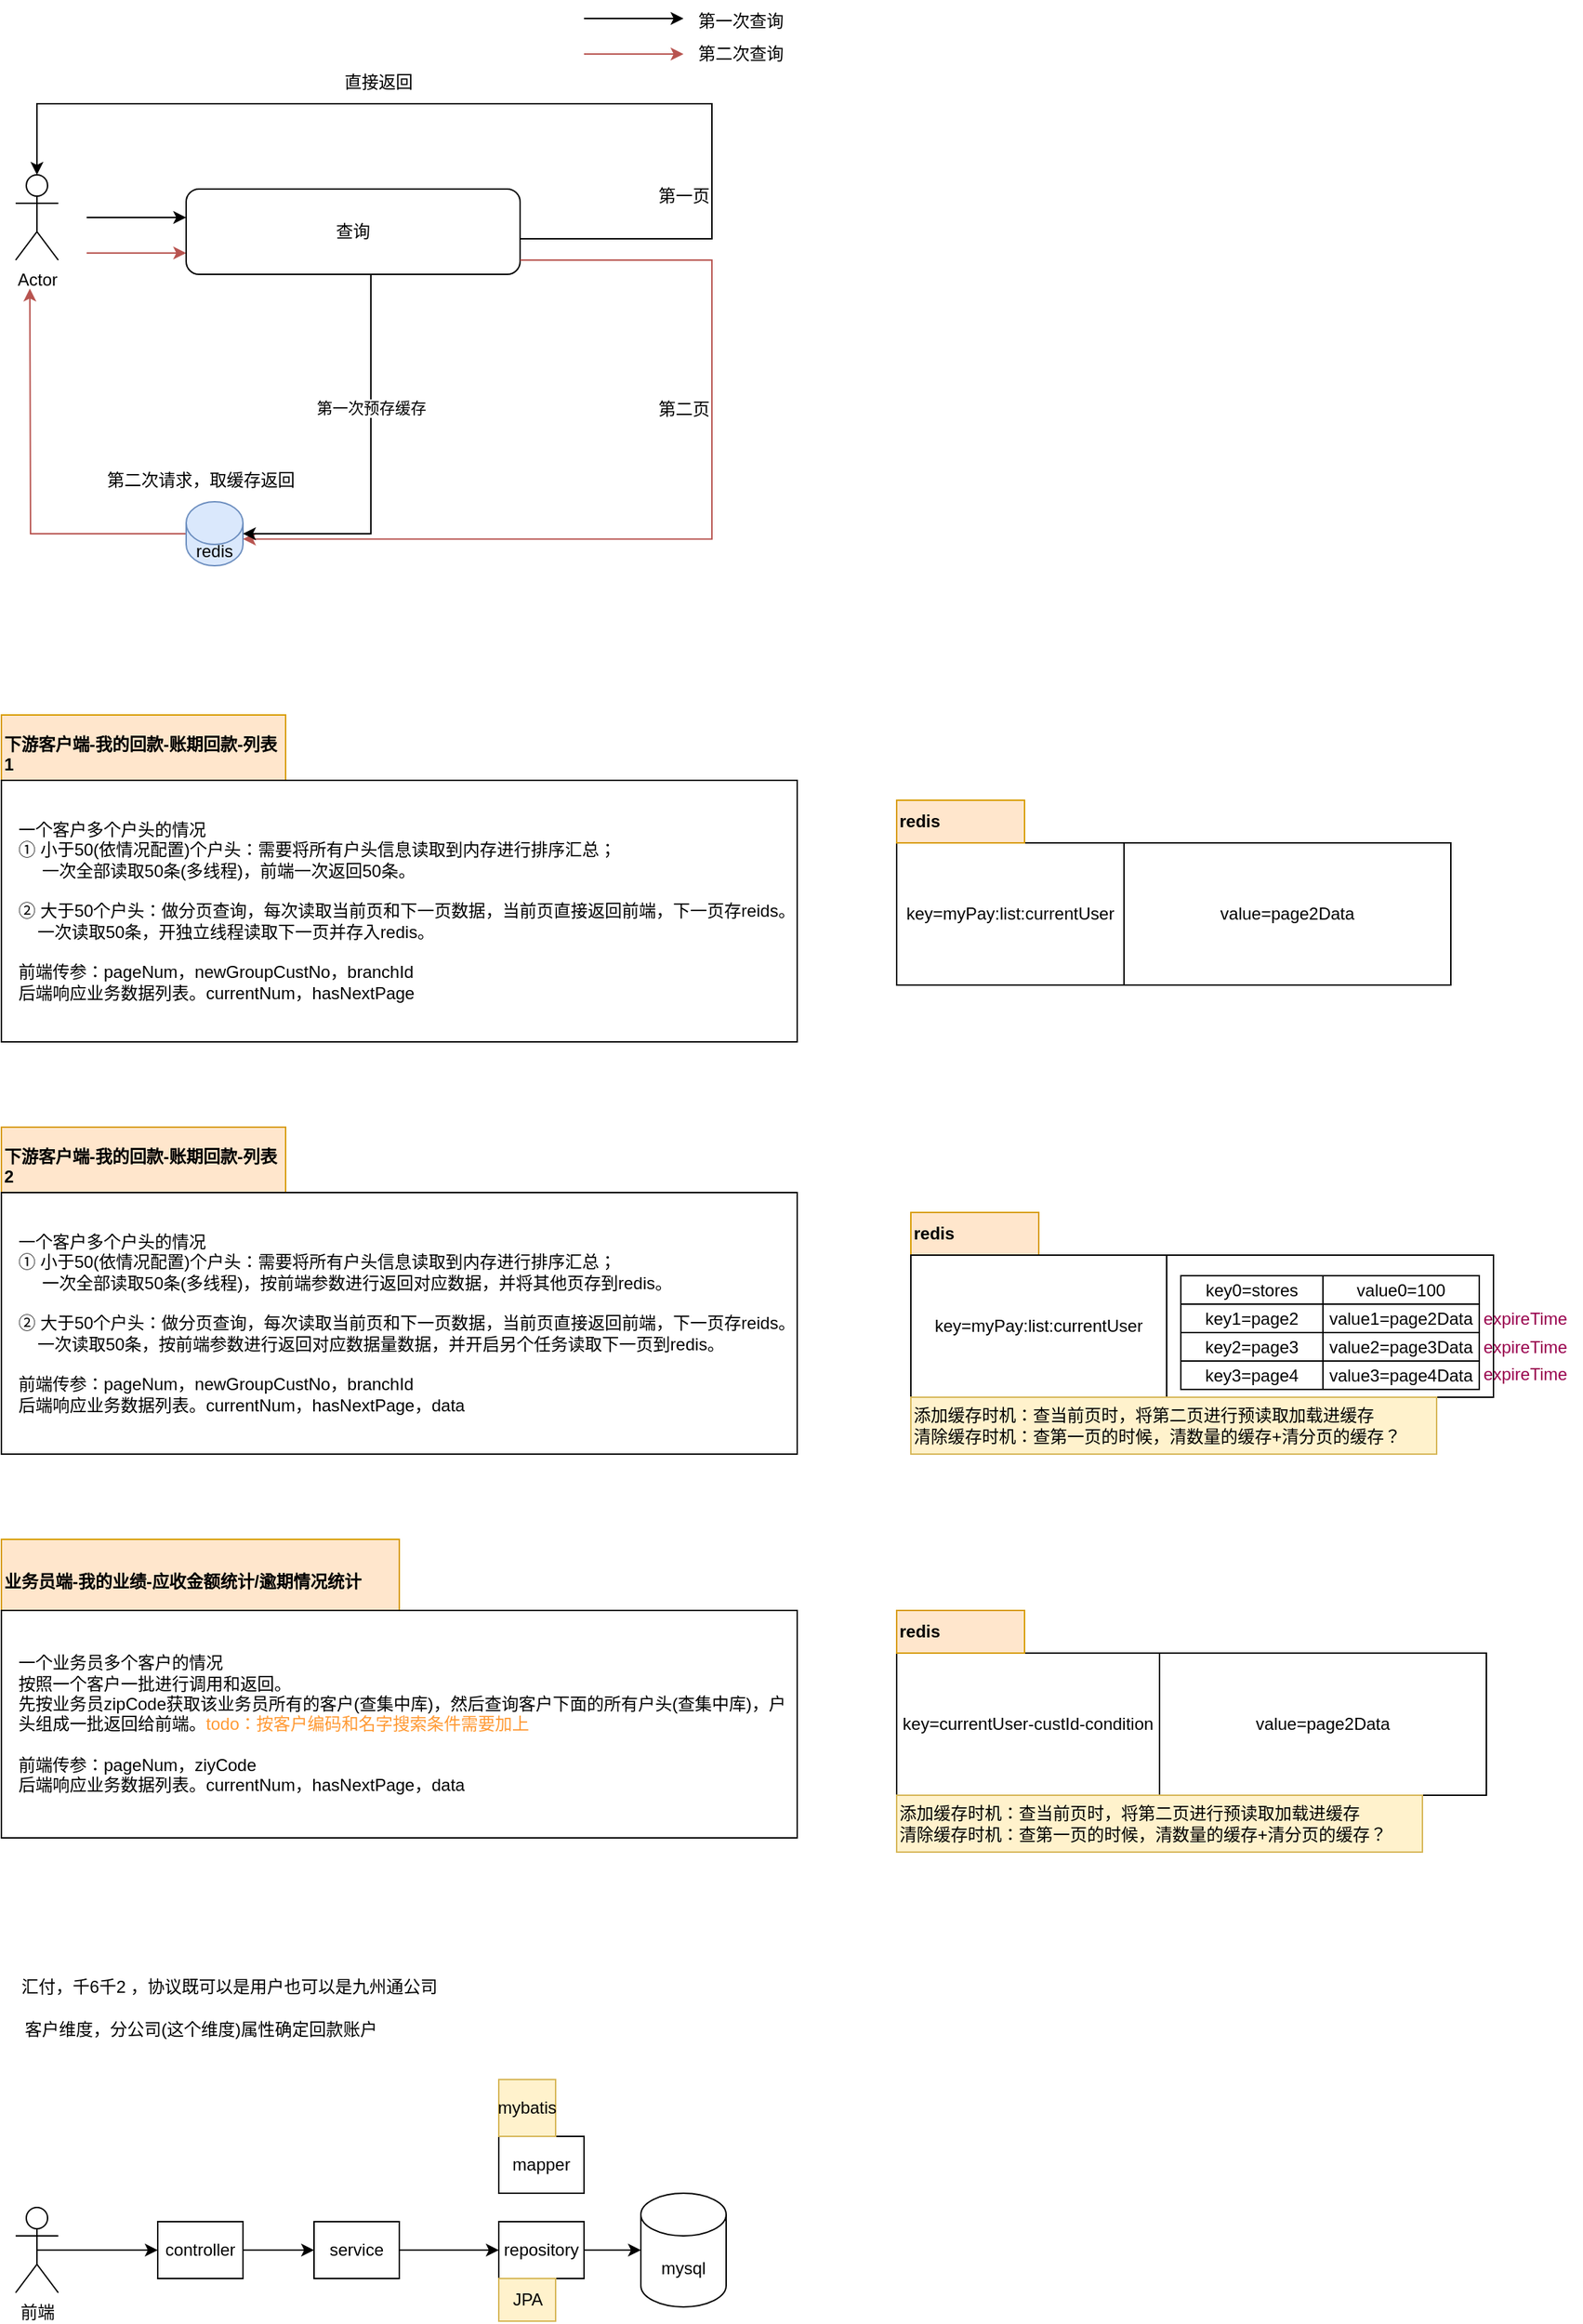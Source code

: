 <mxfile version="22.1.16" type="github">
  <diagram name="第 1 页" id="prlNxFJ4VGk4BH8smg3V">
    <mxGraphModel dx="1165" dy="589" grid="1" gridSize="10" guides="1" tooltips="1" connect="1" arrows="1" fold="1" page="1" pageScale="1" pageWidth="827" pageHeight="1169" math="0" shadow="0">
      <root>
        <mxCell id="0" />
        <mxCell id="1" parent="0" />
        <mxCell id="gqGO8S_ijtVeU8LpyEHo-76" value="&lt;b&gt;redis&lt;/b&gt;" style="rounded=0;whiteSpace=wrap;html=1;align=left;fillColor=#ffe6cc;strokeColor=#d79b00;" vertex="1" parent="1">
          <mxGeometry x="660" y="1030" width="90" height="30" as="geometry" />
        </mxCell>
        <mxCell id="gqGO8S_ijtVeU8LpyEHo-1" value="Actor" style="shape=umlActor;verticalLabelPosition=bottom;verticalAlign=top;html=1;outlineConnect=0;" vertex="1" parent="1">
          <mxGeometry x="30" y="300" width="30" height="60" as="geometry" />
        </mxCell>
        <mxCell id="gqGO8S_ijtVeU8LpyEHo-2" value="" style="endArrow=classic;html=1;rounded=0;" edge="1" parent="1">
          <mxGeometry width="50" height="50" relative="1" as="geometry">
            <mxPoint x="80" y="330" as="sourcePoint" />
            <mxPoint x="150" y="330" as="targetPoint" />
          </mxGeometry>
        </mxCell>
        <mxCell id="gqGO8S_ijtVeU8LpyEHo-3" value="第一页" style="text;html=1;align=center;verticalAlign=middle;resizable=0;points=[];autosize=1;strokeColor=none;fillColor=none;" vertex="1" parent="1">
          <mxGeometry x="470" y="300" width="60" height="30" as="geometry" />
        </mxCell>
        <mxCell id="gqGO8S_ijtVeU8LpyEHo-4" style="edgeStyle=orthogonalEdgeStyle;rounded=0;orthogonalLoop=1;jettySize=auto;html=1;fillColor=#f8cecc;strokeColor=#b85450;" edge="1" parent="1" source="gqGO8S_ijtVeU8LpyEHo-5">
          <mxGeometry relative="1" as="geometry">
            <mxPoint x="40" y="380" as="targetPoint" />
          </mxGeometry>
        </mxCell>
        <mxCell id="gqGO8S_ijtVeU8LpyEHo-5" value="redis" style="shape=cylinder3;whiteSpace=wrap;html=1;boundedLbl=1;backgroundOutline=1;size=15;fillColor=#dae8fc;strokeColor=#6c8ebf;" vertex="1" parent="1">
          <mxGeometry x="150" y="530" width="40" height="45" as="geometry" />
        </mxCell>
        <mxCell id="gqGO8S_ijtVeU8LpyEHo-7" value="直接返回" style="text;html=1;align=center;verticalAlign=middle;resizable=0;points=[];autosize=1;strokeColor=none;fillColor=none;" vertex="1" parent="1">
          <mxGeometry x="250" y="220" width="70" height="30" as="geometry" />
        </mxCell>
        <mxCell id="gqGO8S_ijtVeU8LpyEHo-8" value="第二次请求，取缓存返回" style="text;html=1;align=center;verticalAlign=middle;resizable=0;points=[];autosize=1;strokeColor=none;fillColor=none;" vertex="1" parent="1">
          <mxGeometry x="80" y="500" width="160" height="30" as="geometry" />
        </mxCell>
        <mxCell id="gqGO8S_ijtVeU8LpyEHo-9" style="edgeStyle=orthogonalEdgeStyle;rounded=0;orthogonalLoop=1;jettySize=auto;html=1;fillColor=#f8cecc;strokeColor=#b85450;" edge="1" parent="1">
          <mxGeometry relative="1" as="geometry">
            <mxPoint x="80" y="355" as="sourcePoint" />
            <mxPoint x="150" y="355" as="targetPoint" />
            <Array as="points">
              <mxPoint x="90" y="355" />
              <mxPoint x="90" y="355" />
            </Array>
          </mxGeometry>
        </mxCell>
        <mxCell id="gqGO8S_ijtVeU8LpyEHo-10" value="查询" style="rounded=1;whiteSpace=wrap;html=1;" vertex="1" parent="1">
          <mxGeometry x="150" y="310" width="235" height="60" as="geometry" />
        </mxCell>
        <mxCell id="gqGO8S_ijtVeU8LpyEHo-11" style="edgeStyle=orthogonalEdgeStyle;rounded=0;orthogonalLoop=1;jettySize=auto;html=1;entryX=0.5;entryY=0;entryDx=0;entryDy=0;entryPerimeter=0;" edge="1" parent="1" source="gqGO8S_ijtVeU8LpyEHo-10" target="gqGO8S_ijtVeU8LpyEHo-1">
          <mxGeometry relative="1" as="geometry">
            <mxPoint x="520" y="300" as="targetPoint" />
            <Array as="points">
              <mxPoint x="520" y="345" />
              <mxPoint x="520" y="250" />
              <mxPoint x="45" y="250" />
            </Array>
          </mxGeometry>
        </mxCell>
        <mxCell id="gqGO8S_ijtVeU8LpyEHo-12" style="edgeStyle=orthogonalEdgeStyle;rounded=0;orthogonalLoop=1;jettySize=auto;html=1;entryX=1;entryY=0;entryDx=0;entryDy=26.25;entryPerimeter=0;fillColor=#f8cecc;strokeColor=#b85450;" edge="1" parent="1" source="gqGO8S_ijtVeU8LpyEHo-10" target="gqGO8S_ijtVeU8LpyEHo-5">
          <mxGeometry relative="1" as="geometry">
            <Array as="points">
              <mxPoint x="520" y="360" />
              <mxPoint x="520" y="556" />
            </Array>
          </mxGeometry>
        </mxCell>
        <mxCell id="gqGO8S_ijtVeU8LpyEHo-13" style="edgeStyle=orthogonalEdgeStyle;rounded=0;orthogonalLoop=1;jettySize=auto;html=1;entryX=1;entryY=0.5;entryDx=0;entryDy=0;entryPerimeter=0;" edge="1" parent="1" source="gqGO8S_ijtVeU8LpyEHo-10" target="gqGO8S_ijtVeU8LpyEHo-5">
          <mxGeometry relative="1" as="geometry">
            <Array as="points">
              <mxPoint x="280" y="553" />
            </Array>
          </mxGeometry>
        </mxCell>
        <mxCell id="gqGO8S_ijtVeU8LpyEHo-14" value="第一次预存缓存" style="edgeLabel;html=1;align=center;verticalAlign=middle;resizable=0;points=[];" vertex="1" connectable="0" parent="gqGO8S_ijtVeU8LpyEHo-13">
          <mxGeometry x="-0.312" relative="1" as="geometry">
            <mxPoint as="offset" />
          </mxGeometry>
        </mxCell>
        <mxCell id="gqGO8S_ijtVeU8LpyEHo-15" value="第二页" style="text;html=1;align=center;verticalAlign=middle;resizable=0;points=[];autosize=1;strokeColor=none;fillColor=none;" vertex="1" parent="1">
          <mxGeometry x="470" y="450" width="60" height="30" as="geometry" />
        </mxCell>
        <mxCell id="gqGO8S_ijtVeU8LpyEHo-16" value="" style="endArrow=classic;html=1;rounded=0;" edge="1" parent="1">
          <mxGeometry width="50" height="50" relative="1" as="geometry">
            <mxPoint x="430" y="190" as="sourcePoint" />
            <mxPoint x="500" y="190" as="targetPoint" />
          </mxGeometry>
        </mxCell>
        <mxCell id="gqGO8S_ijtVeU8LpyEHo-17" style="edgeStyle=orthogonalEdgeStyle;rounded=0;orthogonalLoop=1;jettySize=auto;html=1;fillColor=#f8cecc;strokeColor=#b85450;" edge="1" parent="1">
          <mxGeometry relative="1" as="geometry">
            <mxPoint x="440" y="215" as="sourcePoint" />
            <mxPoint x="500" y="215" as="targetPoint" />
            <Array as="points">
              <mxPoint x="430" y="215" />
              <mxPoint x="430" y="215" />
            </Array>
          </mxGeometry>
        </mxCell>
        <mxCell id="gqGO8S_ijtVeU8LpyEHo-18" value="第一次查询" style="text;html=1;align=center;verticalAlign=middle;resizable=0;points=[];autosize=1;strokeColor=none;fillColor=none;" vertex="1" parent="1">
          <mxGeometry x="500" y="177" width="80" height="30" as="geometry" />
        </mxCell>
        <mxCell id="gqGO8S_ijtVeU8LpyEHo-19" value="第二次查询" style="text;html=1;align=center;verticalAlign=middle;resizable=0;points=[];autosize=1;strokeColor=none;fillColor=none;" vertex="1" parent="1">
          <mxGeometry x="500" y="200" width="80" height="30" as="geometry" />
        </mxCell>
        <mxCell id="gqGO8S_ijtVeU8LpyEHo-25" value="" style="group" vertex="1" connectable="0" parent="1">
          <mxGeometry x="20" y="680" width="560" height="230" as="geometry" />
        </mxCell>
        <mxCell id="gqGO8S_ijtVeU8LpyEHo-26" value="" style="group" vertex="1" connectable="0" parent="gqGO8S_ijtVeU8LpyEHo-25">
          <mxGeometry width="560" height="230.0" as="geometry" />
        </mxCell>
        <mxCell id="gqGO8S_ijtVeU8LpyEHo-20" value="&lt;b&gt;下游客户端-我的回款-账期回款-列表1&lt;br&gt;&lt;/b&gt;&lt;br&gt;" style="text;html=1;strokeColor=#d79b00;fillColor=#ffe6cc;align=left;verticalAlign=middle;whiteSpace=wrap;rounded=0;" vertex="1" parent="gqGO8S_ijtVeU8LpyEHo-26">
          <mxGeometry width="200" height="69" as="geometry" />
        </mxCell>
        <mxCell id="gqGO8S_ijtVeU8LpyEHo-23" value="" style="rounded=0;whiteSpace=wrap;html=1;" vertex="1" parent="gqGO8S_ijtVeU8LpyEHo-26">
          <mxGeometry y="46" width="560" height="184" as="geometry" />
        </mxCell>
        <mxCell id="gqGO8S_ijtVeU8LpyEHo-27" value="一个客户多个户头的情况&lt;br&gt;① 小于50(依情况配置)个户头：需要将所有户头信息读取到内存进行排序汇总；&lt;br&gt;&amp;nbsp; &amp;nbsp; &amp;nbsp;一次全部读取50条(多线程)，前端一次返回50条。&lt;br&gt;&lt;br&gt;② 大于50个户头：做分页查询，每次读取当前页和下一页数据，当前页直接返回前端，下一页存reids。&lt;br&gt;&amp;nbsp; &amp;nbsp; 一次读取50条，开独立线程读取下一页并存入redis。&lt;br&gt;&lt;br&gt;前端传参：pageNum，newGroupCustNo，branchId&lt;br&gt;后端响应业务数据列表。currentNum，hasNextPage" style="text;html=1;strokeColor=none;fillColor=none;align=left;verticalAlign=middle;whiteSpace=wrap;rounded=0;" vertex="1" parent="gqGO8S_ijtVeU8LpyEHo-26">
          <mxGeometry x="10" y="57.5" width="550" height="161" as="geometry" />
        </mxCell>
        <mxCell id="gqGO8S_ijtVeU8LpyEHo-33" value="" style="group" vertex="1" connectable="0" parent="1">
          <mxGeometry x="20" y="1260" width="560" height="210" as="geometry" />
        </mxCell>
        <mxCell id="gqGO8S_ijtVeU8LpyEHo-30" value="&lt;b&gt;业务员端-我的业绩-应收金额统计/逾期情况统计&lt;/b&gt;" style="text;html=1;strokeColor=#d79b00;fillColor=#ffe6cc;align=left;verticalAlign=middle;whiteSpace=wrap;rounded=0;" vertex="1" parent="gqGO8S_ijtVeU8LpyEHo-33">
          <mxGeometry width="280" height="60" as="geometry" />
        </mxCell>
        <mxCell id="gqGO8S_ijtVeU8LpyEHo-29" value="" style="group" vertex="1" connectable="0" parent="gqGO8S_ijtVeU8LpyEHo-33">
          <mxGeometry y="10" width="560" height="200" as="geometry" />
        </mxCell>
        <mxCell id="gqGO8S_ijtVeU8LpyEHo-31" value="" style="rounded=0;whiteSpace=wrap;html=1;" vertex="1" parent="gqGO8S_ijtVeU8LpyEHo-29">
          <mxGeometry y="40" width="560" height="160" as="geometry" />
        </mxCell>
        <mxCell id="gqGO8S_ijtVeU8LpyEHo-32" value="&lt;br&gt;一个业务员多个客户的情况&lt;br&gt;按照一个客户一批进行调用和返回。&lt;br&gt;先按业务员zipCode获取该业务员所有的客户(查集中库)，然后查询客户下面的所有户头(查集中库)，户头组成一批返回给前端。&lt;font color=&quot;#ff9933&quot;&gt;todo：按客户编码和名字搜索条件需要加上&lt;/font&gt;&lt;br&gt;&lt;br&gt;前端传参：pageNum，ziyCode&lt;br&gt;后端响应业务数据列表。currentNum，hasNextPage，data&lt;br&gt;&amp;nbsp;" style="text;html=1;strokeColor=none;fillColor=none;align=left;verticalAlign=middle;whiteSpace=wrap;rounded=0;" vertex="1" parent="gqGO8S_ijtVeU8LpyEHo-29">
          <mxGeometry x="10" y="50" width="550" height="140" as="geometry" />
        </mxCell>
        <mxCell id="gqGO8S_ijtVeU8LpyEHo-50" value="key=myPay:list:currentUser" style="rounded=0;whiteSpace=wrap;html=1;" vertex="1" parent="1">
          <mxGeometry x="650" y="770" width="160" height="100" as="geometry" />
        </mxCell>
        <mxCell id="gqGO8S_ijtVeU8LpyEHo-51" value="value=page2Data" style="rounded=0;whiteSpace=wrap;html=1;" vertex="1" parent="1">
          <mxGeometry x="810" y="770" width="230" height="100" as="geometry" />
        </mxCell>
        <mxCell id="gqGO8S_ijtVeU8LpyEHo-60" value="" style="group" vertex="1" connectable="0" parent="1">
          <mxGeometry x="20" y="970" width="560" height="230" as="geometry" />
        </mxCell>
        <mxCell id="gqGO8S_ijtVeU8LpyEHo-61" value="" style="group" vertex="1" connectable="0" parent="gqGO8S_ijtVeU8LpyEHo-60">
          <mxGeometry width="560" height="230.0" as="geometry" />
        </mxCell>
        <mxCell id="gqGO8S_ijtVeU8LpyEHo-62" value="&lt;b&gt;下游客户端-我的回款-账期回款-列表2&lt;br&gt;&lt;/b&gt;&lt;br&gt;" style="text;html=1;strokeColor=#d79b00;fillColor=#ffe6cc;align=left;verticalAlign=middle;whiteSpace=wrap;rounded=0;" vertex="1" parent="gqGO8S_ijtVeU8LpyEHo-61">
          <mxGeometry width="200" height="69" as="geometry" />
        </mxCell>
        <mxCell id="gqGO8S_ijtVeU8LpyEHo-63" value="" style="rounded=0;whiteSpace=wrap;html=1;" vertex="1" parent="gqGO8S_ijtVeU8LpyEHo-61">
          <mxGeometry y="46" width="560" height="184" as="geometry" />
        </mxCell>
        <mxCell id="gqGO8S_ijtVeU8LpyEHo-64" value="一个客户多个户头的情况&lt;br&gt;① 小于50(依情况配置)个户头：需要将所有户头信息读取到内存进行排序汇总；&lt;br&gt;&amp;nbsp; &amp;nbsp; &amp;nbsp;一次全部读取50条(多线程)，按前端参数进行返回对应数据，并将其他页存到redis。&lt;br&gt;&lt;br&gt;② 大于50个户头：做分页查询，每次读取当前页和下一页数据，当前页直接返回前端，下一页存reids。&lt;br&gt;&amp;nbsp; &amp;nbsp; 一次读取50条，按前端参数进行返回对应数据量数据，并开启另个任务读取下一页到redis。&lt;br&gt;&lt;br&gt;前端传参：pageNum，newGroupCustNo，branchId&lt;br&gt;后端响应业务数据列表。currentNum，hasNextPage，data" style="text;html=1;strokeColor=none;fillColor=none;align=left;verticalAlign=middle;whiteSpace=wrap;rounded=0;" vertex="1" parent="gqGO8S_ijtVeU8LpyEHo-61">
          <mxGeometry x="10" y="57.5" width="550" height="161" as="geometry" />
        </mxCell>
        <mxCell id="gqGO8S_ijtVeU8LpyEHo-65" value="key=myPay:list:currentUser" style="rounded=0;whiteSpace=wrap;html=1;" vertex="1" parent="1">
          <mxGeometry x="660" y="1060" width="180" height="100" as="geometry" />
        </mxCell>
        <mxCell id="gqGO8S_ijtVeU8LpyEHo-66" value="" style="rounded=0;whiteSpace=wrap;html=1;" vertex="1" parent="1">
          <mxGeometry x="840" y="1060" width="230" height="100" as="geometry" />
        </mxCell>
        <mxCell id="gqGO8S_ijtVeU8LpyEHo-67" value="key1=page2" style="rounded=0;whiteSpace=wrap;html=1;" vertex="1" parent="1">
          <mxGeometry x="850" y="1094.5" width="100" height="20" as="geometry" />
        </mxCell>
        <mxCell id="gqGO8S_ijtVeU8LpyEHo-68" value="value1=page2Data" style="rounded=0;whiteSpace=wrap;html=1;" vertex="1" parent="1">
          <mxGeometry x="950" y="1094.5" width="110" height="20" as="geometry" />
        </mxCell>
        <mxCell id="gqGO8S_ijtVeU8LpyEHo-69" value="key2=page3" style="rounded=0;whiteSpace=wrap;html=1;" vertex="1" parent="1">
          <mxGeometry x="850" y="1114.5" width="100" height="20" as="geometry" />
        </mxCell>
        <mxCell id="gqGO8S_ijtVeU8LpyEHo-70" value="value2=page3Data" style="rounded=0;whiteSpace=wrap;html=1;" vertex="1" parent="1">
          <mxGeometry x="950" y="1114.5" width="110" height="20" as="geometry" />
        </mxCell>
        <mxCell id="gqGO8S_ijtVeU8LpyEHo-71" value="key3=page4" style="rounded=0;whiteSpace=wrap;html=1;" vertex="1" parent="1">
          <mxGeometry x="850" y="1134.5" width="100" height="20" as="geometry" />
        </mxCell>
        <mxCell id="gqGO8S_ijtVeU8LpyEHo-72" value="value3=page4Data" style="rounded=0;whiteSpace=wrap;html=1;" vertex="1" parent="1">
          <mxGeometry x="950" y="1134.5" width="110" height="20" as="geometry" />
        </mxCell>
        <mxCell id="gqGO8S_ijtVeU8LpyEHo-74" value="key=currentUser-custId-condition" style="rounded=0;whiteSpace=wrap;html=1;" vertex="1" parent="1">
          <mxGeometry x="650" y="1340" width="185" height="100" as="geometry" />
        </mxCell>
        <mxCell id="gqGO8S_ijtVeU8LpyEHo-75" value="value=page2Data" style="rounded=0;whiteSpace=wrap;html=1;" vertex="1" parent="1">
          <mxGeometry x="835" y="1340" width="230" height="100" as="geometry" />
        </mxCell>
        <mxCell id="gqGO8S_ijtVeU8LpyEHo-77" value="&lt;b&gt;redis&lt;/b&gt;" style="rounded=0;whiteSpace=wrap;html=1;align=left;fillColor=#ffe6cc;strokeColor=#d79b00;" vertex="1" parent="1">
          <mxGeometry x="650" y="1310" width="90" height="30" as="geometry" />
        </mxCell>
        <mxCell id="gqGO8S_ijtVeU8LpyEHo-78" value="&lt;b&gt;redis&lt;/b&gt;" style="rounded=0;whiteSpace=wrap;html=1;align=left;fillColor=#ffe6cc;strokeColor=#d79b00;" vertex="1" parent="1">
          <mxGeometry x="650" y="740" width="90" height="30" as="geometry" />
        </mxCell>
        <mxCell id="gqGO8S_ijtVeU8LpyEHo-80" value="汇付，千6千2 ，协议既可以是用户也可以是九州通公司" style="text;html=1;align=center;verticalAlign=middle;resizable=0;points=[];autosize=1;strokeColor=none;fillColor=none;" vertex="1" parent="1">
          <mxGeometry x="20" y="1560" width="320" height="30" as="geometry" />
        </mxCell>
        <mxCell id="gqGO8S_ijtVeU8LpyEHo-81" value="客户维度，分公司(这个维度)属性确定回款账户" style="text;html=1;align=center;verticalAlign=middle;resizable=0;points=[];autosize=1;strokeColor=none;fillColor=none;" vertex="1" parent="1">
          <mxGeometry x="25" y="1590" width="270" height="30" as="geometry" />
        </mxCell>
        <mxCell id="gqGO8S_ijtVeU8LpyEHo-89" style="edgeStyle=orthogonalEdgeStyle;rounded=0;orthogonalLoop=1;jettySize=auto;html=1;" edge="1" parent="1" source="gqGO8S_ijtVeU8LpyEHo-83">
          <mxGeometry relative="1" as="geometry">
            <mxPoint x="240" y="1760" as="targetPoint" />
          </mxGeometry>
        </mxCell>
        <mxCell id="gqGO8S_ijtVeU8LpyEHo-83" value="controller" style="whiteSpace=wrap;html=1;" vertex="1" parent="1">
          <mxGeometry x="130" y="1740" width="60" height="40" as="geometry" />
        </mxCell>
        <mxCell id="gqGO8S_ijtVeU8LpyEHo-85" style="edgeStyle=orthogonalEdgeStyle;rounded=0;orthogonalLoop=1;jettySize=auto;html=1;exitX=0.5;exitY=0.5;exitDx=0;exitDy=0;exitPerimeter=0;entryX=0;entryY=0.5;entryDx=0;entryDy=0;" edge="1" parent="1" source="gqGO8S_ijtVeU8LpyEHo-84" target="gqGO8S_ijtVeU8LpyEHo-83">
          <mxGeometry relative="1" as="geometry" />
        </mxCell>
        <mxCell id="gqGO8S_ijtVeU8LpyEHo-84" value="前端" style="shape=umlActor;verticalLabelPosition=bottom;verticalAlign=top;html=1;outlineConnect=0;" vertex="1" parent="1">
          <mxGeometry x="30" y="1730" width="30" height="60" as="geometry" />
        </mxCell>
        <mxCell id="gqGO8S_ijtVeU8LpyEHo-92" style="edgeStyle=orthogonalEdgeStyle;rounded=0;orthogonalLoop=1;jettySize=auto;html=1;entryX=0;entryY=0.5;entryDx=0;entryDy=0;" edge="1" parent="1" source="gqGO8S_ijtVeU8LpyEHo-90" target="gqGO8S_ijtVeU8LpyEHo-91">
          <mxGeometry relative="1" as="geometry" />
        </mxCell>
        <mxCell id="gqGO8S_ijtVeU8LpyEHo-90" value="service" style="whiteSpace=wrap;html=1;" vertex="1" parent="1">
          <mxGeometry x="240" y="1740" width="60" height="40" as="geometry" />
        </mxCell>
        <mxCell id="gqGO8S_ijtVeU8LpyEHo-94" style="edgeStyle=orthogonalEdgeStyle;rounded=0;orthogonalLoop=1;jettySize=auto;html=1;" edge="1" parent="1" source="gqGO8S_ijtVeU8LpyEHo-91">
          <mxGeometry relative="1" as="geometry">
            <mxPoint x="470" y="1760" as="targetPoint" />
          </mxGeometry>
        </mxCell>
        <mxCell id="gqGO8S_ijtVeU8LpyEHo-91" value="repository" style="whiteSpace=wrap;html=1;" vertex="1" parent="1">
          <mxGeometry x="370" y="1740" width="60" height="40" as="geometry" />
        </mxCell>
        <mxCell id="gqGO8S_ijtVeU8LpyEHo-93" value="mapper" style="whiteSpace=wrap;html=1;" vertex="1" parent="1">
          <mxGeometry x="370" y="1680" width="60" height="40" as="geometry" />
        </mxCell>
        <mxCell id="gqGO8S_ijtVeU8LpyEHo-95" value="mysql" style="shape=cylinder3;whiteSpace=wrap;html=1;boundedLbl=1;backgroundOutline=1;size=15;" vertex="1" parent="1">
          <mxGeometry x="470" y="1720" width="60" height="80" as="geometry" />
        </mxCell>
        <mxCell id="gqGO8S_ijtVeU8LpyEHo-96" value="JPA" style="text;html=1;align=center;verticalAlign=middle;resizable=0;points=[];autosize=1;strokeColor=#d6b656;fillColor=#fff2cc;" vertex="1" parent="1">
          <mxGeometry x="370" y="1780" width="40" height="30" as="geometry" />
        </mxCell>
        <mxCell id="gqGO8S_ijtVeU8LpyEHo-97" value="mybatis" style="rounded=0;whiteSpace=wrap;html=1;fillColor=#fff2cc;strokeColor=#d6b656;" vertex="1" parent="1">
          <mxGeometry x="370" y="1640" width="40" height="40" as="geometry" />
        </mxCell>
        <mxCell id="gqGO8S_ijtVeU8LpyEHo-98" value="&lt;font color=&quot;#99004d&quot;&gt;expireTime&lt;/font&gt;" style="text;html=1;align=center;verticalAlign=middle;resizable=0;points=[];autosize=1;strokeColor=none;fillColor=none;" vertex="1" parent="1">
          <mxGeometry x="1052" y="1090" width="80" height="30" as="geometry" />
        </mxCell>
        <mxCell id="gqGO8S_ijtVeU8LpyEHo-99" value="&lt;font color=&quot;#99004d&quot;&gt;expireTime&lt;/font&gt;" style="text;html=1;align=center;verticalAlign=middle;resizable=0;points=[];autosize=1;strokeColor=none;fillColor=none;" vertex="1" parent="1">
          <mxGeometry x="1052" y="1110" width="80" height="30" as="geometry" />
        </mxCell>
        <mxCell id="gqGO8S_ijtVeU8LpyEHo-100" value="&lt;font color=&quot;#99004d&quot;&gt;expireTime&lt;/font&gt;" style="text;html=1;align=center;verticalAlign=middle;resizable=0;points=[];autosize=1;strokeColor=none;fillColor=none;" vertex="1" parent="1">
          <mxGeometry x="1052" y="1129" width="80" height="30" as="geometry" />
        </mxCell>
        <mxCell id="gqGO8S_ijtVeU8LpyEHo-106" value="key0=stores" style="rounded=0;whiteSpace=wrap;html=1;" vertex="1" parent="1">
          <mxGeometry x="850" y="1074.5" width="100" height="20" as="geometry" />
        </mxCell>
        <mxCell id="gqGO8S_ijtVeU8LpyEHo-107" value="value0=100" style="rounded=0;whiteSpace=wrap;html=1;" vertex="1" parent="1">
          <mxGeometry x="950" y="1074.5" width="110" height="20" as="geometry" />
        </mxCell>
        <mxCell id="gqGO8S_ijtVeU8LpyEHo-115" value="添加缓存时机：查当前页时，将第二页进行预读取加载进缓存&lt;br&gt;清除缓存时机：查第一页的时候，清数量的缓存+清分页的缓存？" style="text;html=1;align=left;verticalAlign=middle;resizable=0;points=[];autosize=1;strokeColor=#d6b656;fillColor=#fff2cc;" vertex="1" parent="1">
          <mxGeometry x="660" y="1160" width="370" height="40" as="geometry" />
        </mxCell>
        <mxCell id="gqGO8S_ijtVeU8LpyEHo-123" value="添加缓存时机：查当前页时，将第二页进行预读取加载进缓存&lt;br&gt;清除缓存时机：查第一页的时候，清数量的缓存+清分页的缓存？" style="text;html=1;align=left;verticalAlign=middle;resizable=0;points=[];autosize=1;strokeColor=#d6b656;fillColor=#fff2cc;" vertex="1" parent="1">
          <mxGeometry x="650" y="1440" width="370" height="40" as="geometry" />
        </mxCell>
      </root>
    </mxGraphModel>
  </diagram>
</mxfile>
